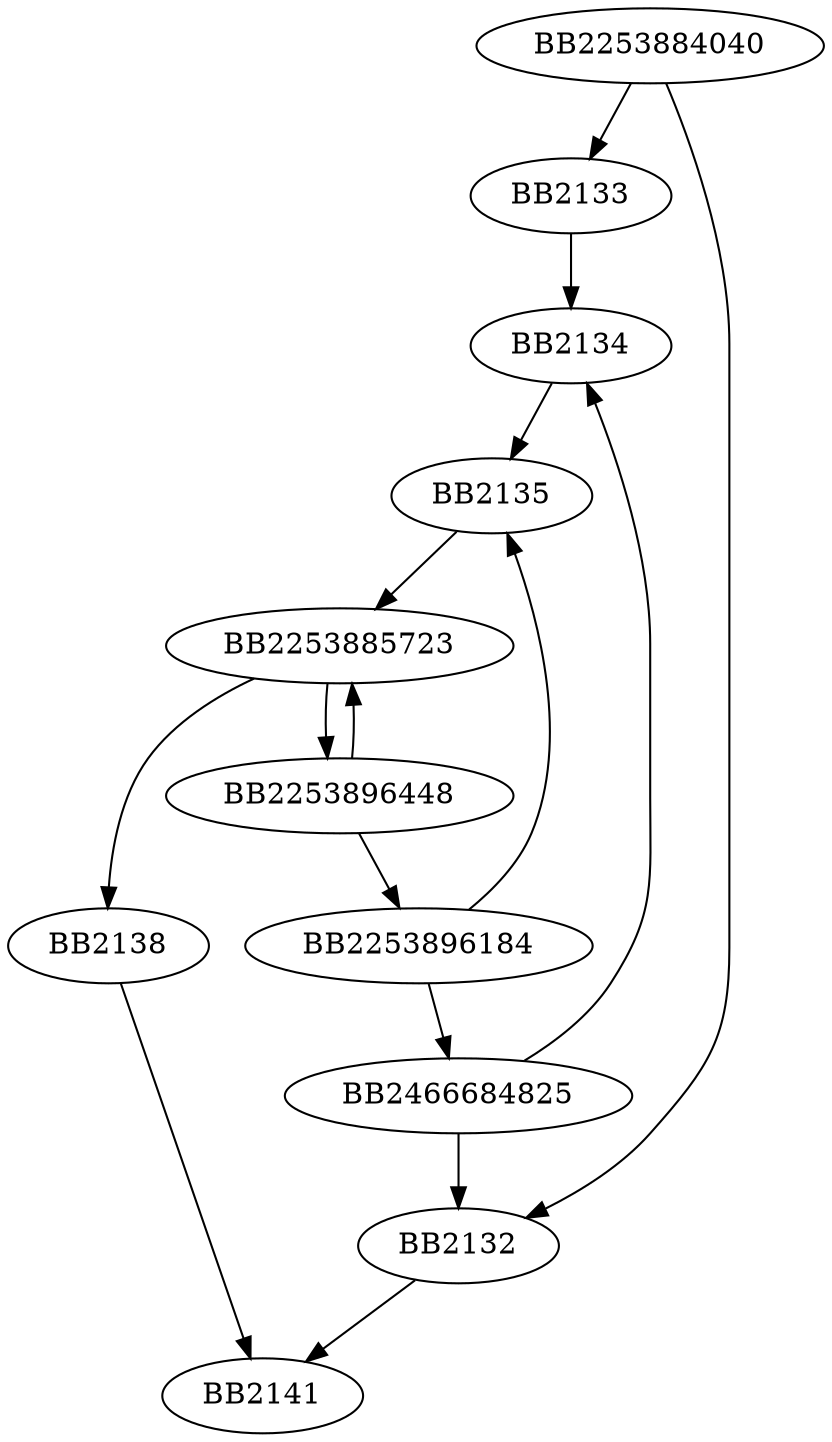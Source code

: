 digraph G{
	BB2253884040->BB2132;
	BB2253884040->BB2133;
	BB2133->BB2134;
	BB2134->BB2135;
	BB2135->BB2253885723;
	BB2253885723->BB2253896448;
	BB2253885723->BB2138;
	BB2253896448->BB2253885723;
	BB2253896448->BB2253896184;
	BB2253896184->BB2135;
	BB2253896184->BB2466684825;
	BB2138->BB2141;
	BB2466684825->BB2134;
	BB2466684825->BB2132;
	BB2132->BB2141;
}
